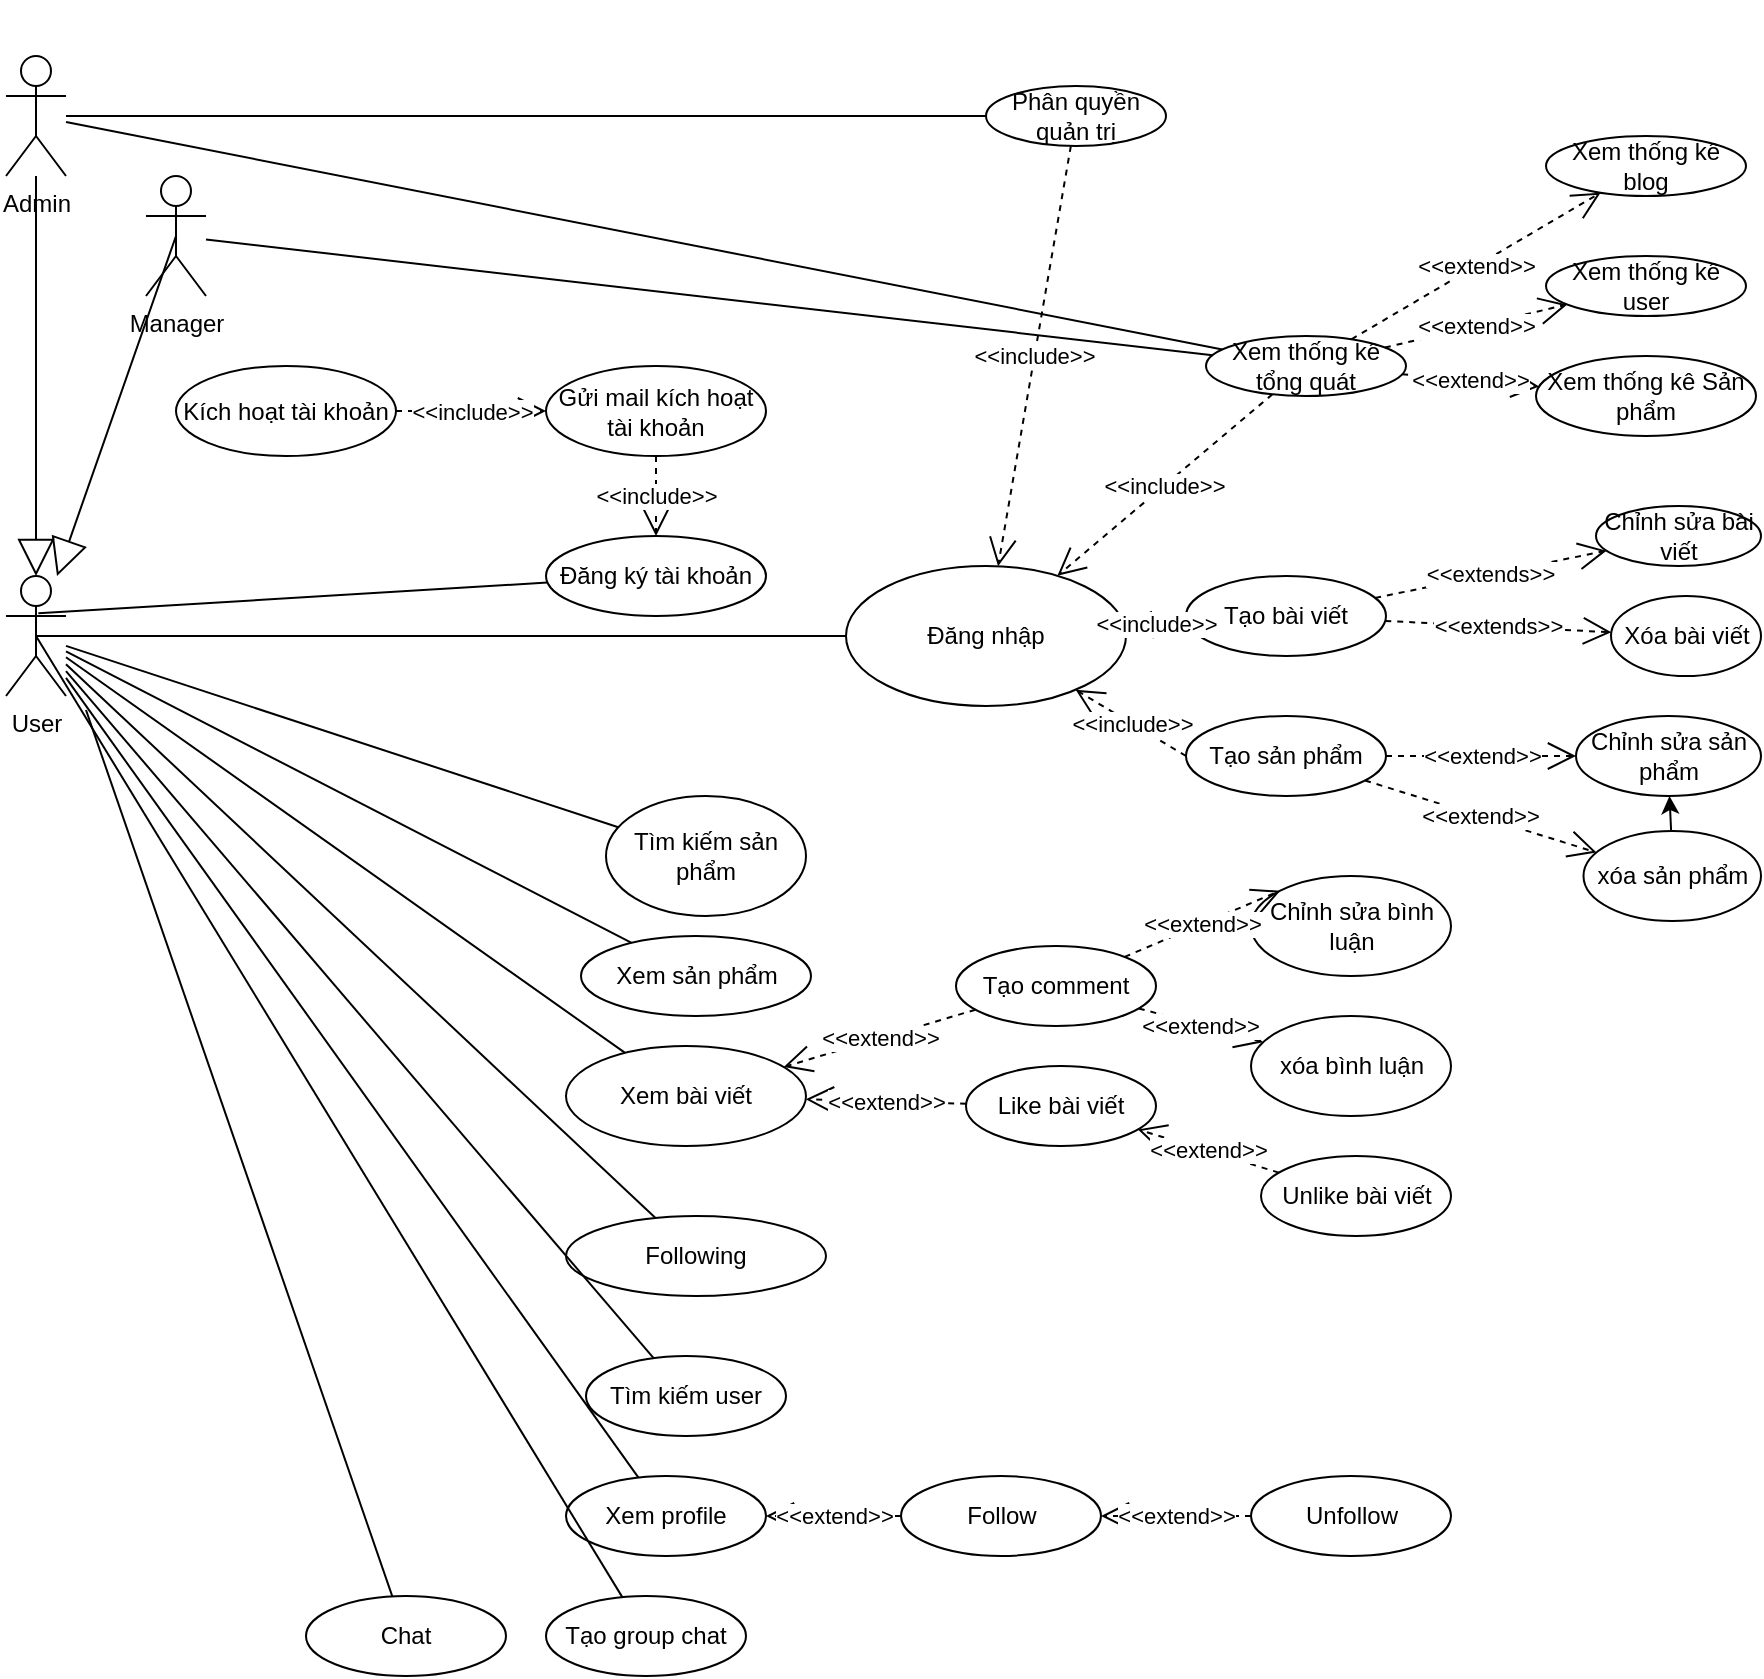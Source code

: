 <mxfile version="24.7.17">
  <diagram name="Page-1" id="rq4J1qLK_IonUPmO__ah">
    <mxGraphModel dx="1290" dy="563" grid="1" gridSize="10" guides="1" tooltips="1" connect="1" arrows="1" fold="1" page="1" pageScale="1" pageWidth="850" pageHeight="1100" math="0" shadow="0">
      <root>
        <mxCell id="0" />
        <mxCell id="1" parent="0" />
        <mxCell id="QJ5PGhtFOq5F7lpbPO0n-1" value="User" style="shape=umlActor;verticalLabelPosition=bottom;verticalAlign=top;html=1;outlineConnect=0;" parent="1" vertex="1">
          <mxGeometry x="200" y="530" width="30" height="60" as="geometry" />
        </mxCell>
        <mxCell id="QJ5PGhtFOq5F7lpbPO0n-2" value="Admin" style="shape=umlActor;verticalLabelPosition=bottom;verticalAlign=top;html=1;outlineConnect=0;" parent="1" vertex="1">
          <mxGeometry x="200" y="270" width="30" height="60" as="geometry" />
        </mxCell>
        <mxCell id="QJ5PGhtFOq5F7lpbPO0n-3" value="Manager" style="shape=umlActor;verticalLabelPosition=bottom;verticalAlign=top;html=1;outlineConnect=0;" parent="1" vertex="1">
          <mxGeometry x="270" y="330" width="30" height="60" as="geometry" />
        </mxCell>
        <mxCell id="QJ5PGhtFOq5F7lpbPO0n-4" value="" style="endArrow=block;endSize=16;endFill=0;html=1;rounded=0;" parent="1" source="QJ5PGhtFOq5F7lpbPO0n-2" target="QJ5PGhtFOq5F7lpbPO0n-1" edge="1">
          <mxGeometry width="160" relative="1" as="geometry">
            <mxPoint x="380" y="710" as="sourcePoint" />
            <mxPoint x="540" y="710" as="targetPoint" />
          </mxGeometry>
        </mxCell>
        <mxCell id="QJ5PGhtFOq5F7lpbPO0n-6" value="" style="endArrow=block;endSize=16;endFill=0;html=1;rounded=0;exitX=0.5;exitY=0.5;exitDx=0;exitDy=0;exitPerimeter=0;" parent="1" source="QJ5PGhtFOq5F7lpbPO0n-3" target="QJ5PGhtFOq5F7lpbPO0n-1" edge="1">
          <mxGeometry width="160" relative="1" as="geometry">
            <mxPoint x="169" y="690" as="sourcePoint" />
            <mxPoint x="211" y="600" as="targetPoint" />
          </mxGeometry>
        </mxCell>
        <mxCell id="QJ5PGhtFOq5F7lpbPO0n-7" value="Đăng nhập" style="ellipse;whiteSpace=wrap;html=1;" parent="1" vertex="1">
          <mxGeometry x="620" y="525" width="140" height="70" as="geometry" />
        </mxCell>
        <mxCell id="QJ5PGhtFOq5F7lpbPO0n-16" value="" style="endArrow=none;html=1;rounded=0;strokeColor=default;align=center;verticalAlign=middle;fontFamily=Helvetica;fontSize=11;fontColor=default;labelBackgroundColor=default;edgeStyle=none;exitX=0.5;exitY=0.5;exitDx=0;exitDy=0;exitPerimeter=0;" parent="1" source="QJ5PGhtFOq5F7lpbPO0n-1" target="QJ5PGhtFOq5F7lpbPO0n-7" edge="1">
          <mxGeometry width="50" height="50" relative="1" as="geometry">
            <mxPoint x="440" y="620" as="sourcePoint" />
            <mxPoint x="490" y="570" as="targetPoint" />
          </mxGeometry>
        </mxCell>
        <mxCell id="QJ5PGhtFOq5F7lpbPO0n-17" value="Đăng ký tài khoản" style="ellipse;whiteSpace=wrap;html=1;" parent="1" vertex="1">
          <mxGeometry x="470" y="510" width="110" height="40" as="geometry" />
        </mxCell>
        <mxCell id="QJ5PGhtFOq5F7lpbPO0n-19" value="Gửi mail kích hoạt tài khoản" style="ellipse;whiteSpace=wrap;html=1;" parent="1" vertex="1">
          <mxGeometry x="470" y="425" width="110" height="45" as="geometry" />
        </mxCell>
        <mxCell id="QJ5PGhtFOq5F7lpbPO0n-20" value="&amp;lt;&amp;lt;include&amp;gt;&amp;gt;" style="endArrow=open;endSize=12;dashed=1;html=1;rounded=0;strokeColor=default;align=center;verticalAlign=middle;fontFamily=Helvetica;fontSize=11;fontColor=default;labelBackgroundColor=default;edgeStyle=none;" parent="1" source="QJ5PGhtFOq5F7lpbPO0n-19" target="QJ5PGhtFOq5F7lpbPO0n-17" edge="1">
          <mxGeometry width="160" relative="1" as="geometry">
            <mxPoint x="540" y="570" as="sourcePoint" />
            <mxPoint x="630" y="480" as="targetPoint" />
          </mxGeometry>
        </mxCell>
        <mxCell id="QJ5PGhtFOq5F7lpbPO0n-21" value="Kích hoạt tài khoản" style="ellipse;whiteSpace=wrap;html=1;" parent="1" vertex="1">
          <mxGeometry x="285" y="425" width="110" height="45" as="geometry" />
        </mxCell>
        <mxCell id="QJ5PGhtFOq5F7lpbPO0n-22" value="&amp;lt;&amp;lt;include&amp;gt;&amp;gt;" style="endArrow=open;endSize=12;dashed=1;html=1;rounded=0;strokeColor=default;align=center;verticalAlign=middle;fontFamily=Helvetica;fontSize=11;fontColor=default;labelBackgroundColor=default;edgeStyle=none;" parent="1" source="QJ5PGhtFOq5F7lpbPO0n-21" target="QJ5PGhtFOq5F7lpbPO0n-19" edge="1">
          <mxGeometry width="160" relative="1" as="geometry">
            <mxPoint x="740" y="520" as="sourcePoint" />
            <mxPoint x="410" y="400" as="targetPoint" />
            <mxPoint as="offset" />
          </mxGeometry>
        </mxCell>
        <mxCell id="QJ5PGhtFOq5F7lpbPO0n-23" value="Xem bài viết" style="ellipse;whiteSpace=wrap;html=1;" parent="1" vertex="1">
          <mxGeometry x="480" y="765" width="120" height="50" as="geometry" />
        </mxCell>
        <mxCell id="QJ5PGhtFOq5F7lpbPO0n-25" value="Xem sản phẩm" style="ellipse;whiteSpace=wrap;html=1;" parent="1" vertex="1">
          <mxGeometry x="487.5" y="710" width="115" height="40" as="geometry" />
        </mxCell>
        <mxCell id="QJ5PGhtFOq5F7lpbPO0n-27" value="" style="endArrow=none;html=1;rounded=0;strokeColor=default;align=center;verticalAlign=middle;fontFamily=Helvetica;fontSize=11;fontColor=default;labelBackgroundColor=default;edgeStyle=none;" parent="1" source="QJ5PGhtFOq5F7lpbPO0n-1" target="QJ5PGhtFOq5F7lpbPO0n-23" edge="1">
          <mxGeometry width="50" height="50" relative="1" as="geometry">
            <mxPoint x="225" y="570" as="sourcePoint" />
            <mxPoint x="400" y="570" as="targetPoint" />
          </mxGeometry>
        </mxCell>
        <mxCell id="QJ5PGhtFOq5F7lpbPO0n-28" value="" style="endArrow=none;html=1;rounded=0;strokeColor=default;align=center;verticalAlign=middle;fontFamily=Helvetica;fontSize=11;fontColor=default;labelBackgroundColor=default;edgeStyle=none;" parent="1" source="QJ5PGhtFOq5F7lpbPO0n-1" target="QJ5PGhtFOq5F7lpbPO0n-25" edge="1">
          <mxGeometry width="50" height="50" relative="1" as="geometry">
            <mxPoint x="240" y="577" as="sourcePoint" />
            <mxPoint x="428" y="662" as="targetPoint" />
          </mxGeometry>
        </mxCell>
        <mxCell id="QJ5PGhtFOq5F7lpbPO0n-33" value="Tạo comment" style="ellipse;whiteSpace=wrap;html=1;" parent="1" vertex="1">
          <mxGeometry x="675" y="715" width="100" height="40" as="geometry" />
        </mxCell>
        <mxCell id="QJ5PGhtFOq5F7lpbPO0n-34" value="Tạo sản phẩm" style="ellipse;whiteSpace=wrap;html=1;" parent="1" vertex="1">
          <mxGeometry x="790" y="600" width="100" height="40" as="geometry" />
        </mxCell>
        <mxCell id="QJ5PGhtFOq5F7lpbPO0n-36" value="Tạo bài viết" style="ellipse;whiteSpace=wrap;html=1;" parent="1" vertex="1">
          <mxGeometry x="790" y="530" width="100" height="40" as="geometry" />
        </mxCell>
        <mxCell id="QJ5PGhtFOq5F7lpbPO0n-39" value="&amp;lt;&amp;lt;include&amp;gt;&amp;gt;" style="endArrow=open;endSize=12;dashed=1;html=1;rounded=0;strokeColor=default;align=center;verticalAlign=middle;fontFamily=Helvetica;fontSize=11;fontColor=default;labelBackgroundColor=default;edgeStyle=none;exitX=0;exitY=0.5;exitDx=0;exitDy=0;" parent="1" source="QJ5PGhtFOq5F7lpbPO0n-34" target="QJ5PGhtFOq5F7lpbPO0n-7" edge="1">
          <mxGeometry width="160" relative="1" as="geometry">
            <mxPoint x="830" y="666" as="sourcePoint" />
            <mxPoint x="739" y="599" as="targetPoint" />
          </mxGeometry>
        </mxCell>
        <mxCell id="QJ5PGhtFOq5F7lpbPO0n-42" value="Chỉnh sửa bài viết" style="ellipse;whiteSpace=wrap;html=1;" parent="1" vertex="1">
          <mxGeometry x="995" y="495" width="82.5" height="30" as="geometry" />
        </mxCell>
        <mxCell id="QJ5PGhtFOq5F7lpbPO0n-43" value="Xóa bài viết" style="ellipse;whiteSpace=wrap;html=1;" parent="1" vertex="1">
          <mxGeometry x="1002.5" y="540" width="75" height="40" as="geometry" />
        </mxCell>
        <mxCell id="QJ5PGhtFOq5F7lpbPO0n-44" value="&amp;lt;&amp;lt;extends&amp;gt;&amp;gt;" style="endArrow=open;endSize=12;dashed=1;html=1;rounded=0;strokeColor=default;align=center;verticalAlign=middle;fontFamily=Helvetica;fontSize=11;fontColor=default;labelBackgroundColor=default;edgeStyle=none;" parent="1" source="QJ5PGhtFOq5F7lpbPO0n-36" target="QJ5PGhtFOq5F7lpbPO0n-42" edge="1">
          <mxGeometry width="160" relative="1" as="geometry">
            <mxPoint x="883" y="632" as="sourcePoint" />
            <mxPoint x="758" y="590" as="targetPoint" />
          </mxGeometry>
        </mxCell>
        <mxCell id="QJ5PGhtFOq5F7lpbPO0n-45" value="&amp;lt;&amp;lt;extends&amp;gt;&amp;gt;" style="endArrow=open;endSize=12;dashed=1;html=1;rounded=0;strokeColor=default;align=center;verticalAlign=middle;fontFamily=Helvetica;fontSize=11;fontColor=default;labelBackgroundColor=default;edgeStyle=none;" parent="1" source="QJ5PGhtFOq5F7lpbPO0n-36" target="QJ5PGhtFOq5F7lpbPO0n-43" edge="1">
          <mxGeometry width="160" relative="1" as="geometry">
            <mxPoint x="994" y="638" as="sourcePoint" />
            <mxPoint x="1104" y="615" as="targetPoint" />
          </mxGeometry>
        </mxCell>
        <mxCell id="QJ5PGhtFOq5F7lpbPO0n-46" value="Chỉnh sửa bình luận" style="ellipse;whiteSpace=wrap;html=1;" parent="1" vertex="1">
          <mxGeometry x="822.5" y="680" width="100" height="50" as="geometry" />
        </mxCell>
        <mxCell id="QJ5PGhtFOq5F7lpbPO0n-47" value="xóa bình luận" style="ellipse;whiteSpace=wrap;html=1;" parent="1" vertex="1">
          <mxGeometry x="822.5" y="750" width="100" height="50" as="geometry" />
        </mxCell>
        <mxCell id="QJ5PGhtFOq5F7lpbPO0n-48" value="Chỉnh sửa sản phẩm" style="ellipse;whiteSpace=wrap;html=1;" parent="1" vertex="1">
          <mxGeometry x="985" y="600" width="92.5" height="40" as="geometry" />
        </mxCell>
        <mxCell id="QJ5PGhtFOq5F7lpbPO0n-132" value="" style="edgeStyle=none;shape=connector;rounded=0;orthogonalLoop=1;jettySize=auto;html=1;strokeColor=default;align=center;verticalAlign=middle;fontFamily=Helvetica;fontSize=11;fontColor=default;labelBackgroundColor=default;endArrow=classic;" parent="1" source="QJ5PGhtFOq5F7lpbPO0n-49" target="QJ5PGhtFOq5F7lpbPO0n-48" edge="1">
          <mxGeometry relative="1" as="geometry" />
        </mxCell>
        <mxCell id="QJ5PGhtFOq5F7lpbPO0n-49" value="xóa sản phẩm" style="ellipse;whiteSpace=wrap;html=1;" parent="1" vertex="1">
          <mxGeometry x="988.75" y="657.5" width="88.75" height="45" as="geometry" />
        </mxCell>
        <mxCell id="QJ5PGhtFOq5F7lpbPO0n-52" value="&amp;lt;&amp;lt;extend&amp;gt;&amp;gt;" style="endArrow=open;endSize=12;dashed=1;html=1;rounded=0;strokeColor=default;align=center;verticalAlign=middle;fontFamily=Helvetica;fontSize=11;fontColor=default;labelBackgroundColor=default;edgeStyle=none;entryX=0;entryY=0;entryDx=0;entryDy=0;" parent="1" source="QJ5PGhtFOq5F7lpbPO0n-33" target="QJ5PGhtFOq5F7lpbPO0n-46" edge="1">
          <mxGeometry width="160" relative="1" as="geometry">
            <mxPoint x="1074" y="488" as="sourcePoint" />
            <mxPoint x="1184" y="465" as="targetPoint" />
          </mxGeometry>
        </mxCell>
        <mxCell id="QJ5PGhtFOq5F7lpbPO0n-53" value="&amp;lt;&amp;lt;extend&amp;gt;&amp;gt;" style="endArrow=open;endSize=12;dashed=1;html=1;rounded=0;strokeColor=default;align=center;verticalAlign=middle;fontFamily=Helvetica;fontSize=11;fontColor=default;labelBackgroundColor=default;edgeStyle=none;" parent="1" source="QJ5PGhtFOq5F7lpbPO0n-33" target="QJ5PGhtFOq5F7lpbPO0n-47" edge="1">
          <mxGeometry width="160" relative="1" as="geometry">
            <mxPoint x="1084" y="498" as="sourcePoint" />
            <mxPoint x="1194" y="475" as="targetPoint" />
          </mxGeometry>
        </mxCell>
        <mxCell id="QJ5PGhtFOq5F7lpbPO0n-54" value="&amp;lt;&amp;lt;extend&amp;gt;&amp;gt;" style="endArrow=open;endSize=12;dashed=1;html=1;rounded=0;strokeColor=default;align=center;verticalAlign=middle;fontFamily=Helvetica;fontSize=11;fontColor=default;labelBackgroundColor=default;edgeStyle=none;" parent="1" source="QJ5PGhtFOq5F7lpbPO0n-34" target="QJ5PGhtFOq5F7lpbPO0n-48" edge="1">
          <mxGeometry width="160" relative="1" as="geometry">
            <mxPoint x="1031" y="688" as="sourcePoint" />
            <mxPoint x="1145" y="714" as="targetPoint" />
          </mxGeometry>
        </mxCell>
        <mxCell id="QJ5PGhtFOq5F7lpbPO0n-55" value="&amp;lt;&amp;lt;extend&amp;gt;&amp;gt;" style="endArrow=open;endSize=12;dashed=1;html=1;rounded=0;strokeColor=default;align=center;verticalAlign=middle;fontFamily=Helvetica;fontSize=11;fontColor=default;labelBackgroundColor=default;edgeStyle=none;" parent="1" source="QJ5PGhtFOq5F7lpbPO0n-34" target="QJ5PGhtFOq5F7lpbPO0n-49" edge="1">
          <mxGeometry width="160" relative="1" as="geometry">
            <mxPoint x="1031" y="688" as="sourcePoint" />
            <mxPoint x="1145" y="714" as="targetPoint" />
          </mxGeometry>
        </mxCell>
        <mxCell id="QJ5PGhtFOq5F7lpbPO0n-58" value="Tìm kiếm sản phẩm" style="ellipse;whiteSpace=wrap;html=1;" parent="1" vertex="1">
          <mxGeometry x="500" y="640" width="100" height="60" as="geometry" />
        </mxCell>
        <mxCell id="QJ5PGhtFOq5F7lpbPO0n-62" value="Xem thống kê tổng quát" style="ellipse;whiteSpace=wrap;html=1;" parent="1" vertex="1">
          <mxGeometry x="800" y="410" width="100" height="30" as="geometry" />
        </mxCell>
        <mxCell id="QJ5PGhtFOq5F7lpbPO0n-65" value="&amp;lt;&amp;lt;include&amp;gt;&amp;gt;" style="endArrow=open;endSize=12;dashed=1;html=1;rounded=0;strokeColor=default;align=center;verticalAlign=middle;fontFamily=Helvetica;fontSize=11;fontColor=default;labelBackgroundColor=default;edgeStyle=none;" parent="1" source="QJ5PGhtFOq5F7lpbPO0n-62" target="QJ5PGhtFOq5F7lpbPO0n-7" edge="1">
          <mxGeometry width="160" relative="1" as="geometry">
            <mxPoint x="942" y="384" as="sourcePoint" />
            <mxPoint x="738" y="541" as="targetPoint" />
          </mxGeometry>
        </mxCell>
        <mxCell id="QJ5PGhtFOq5F7lpbPO0n-75" value="" style="endArrow=none;html=1;rounded=0;strokeColor=default;align=center;verticalAlign=middle;fontFamily=Helvetica;fontSize=11;fontColor=default;labelBackgroundColor=default;edgeStyle=none;" parent="1" source="QJ5PGhtFOq5F7lpbPO0n-3" target="QJ5PGhtFOq5F7lpbPO0n-62" edge="1">
          <mxGeometry width="50" height="50" relative="1" as="geometry">
            <mxPoint x="290" y="290" as="sourcePoint" />
            <mxPoint x="910" y="285" as="targetPoint" />
          </mxGeometry>
        </mxCell>
        <mxCell id="QJ5PGhtFOq5F7lpbPO0n-80" value="" style="endArrow=none;html=1;rounded=0;strokeColor=default;align=center;verticalAlign=middle;fontFamily=Helvetica;fontSize=11;fontColor=default;labelBackgroundColor=default;edgeStyle=none;" parent="1" source="QJ5PGhtFOq5F7lpbPO0n-2" target="QJ5PGhtFOq5F7lpbPO0n-62" edge="1">
          <mxGeometry width="50" height="50" relative="1" as="geometry">
            <mxPoint x="250" y="118" as="sourcePoint" />
            <mxPoint x="924" y="6" as="targetPoint" />
          </mxGeometry>
        </mxCell>
        <mxCell id="QJ5PGhtFOq5F7lpbPO0n-98" value="Xem thống kê user" style="ellipse;whiteSpace=wrap;html=1;" parent="1" vertex="1">
          <mxGeometry x="970" y="370" width="100" height="30" as="geometry" />
        </mxCell>
        <mxCell id="QJ5PGhtFOq5F7lpbPO0n-101" value="Xem thống kê Sản phẩm" style="ellipse;whiteSpace=wrap;html=1;" parent="1" vertex="1">
          <mxGeometry x="965" y="420" width="110" height="40" as="geometry" />
        </mxCell>
        <mxCell id="QJ5PGhtFOq5F7lpbPO0n-105" value="&amp;lt;&amp;lt;extend&amp;gt;&amp;gt;" style="endArrow=open;endSize=12;dashed=1;html=1;rounded=0;strokeColor=default;align=center;verticalAlign=middle;fontFamily=Helvetica;fontSize=11;fontColor=default;labelBackgroundColor=default;edgeStyle=none;" parent="1" source="QJ5PGhtFOq5F7lpbPO0n-62" target="hF7PXmI_utsZl6V9U2d8-1" edge="1">
          <mxGeometry width="160" relative="1" as="geometry">
            <mxPoint x="970" y="205" as="sourcePoint" />
            <mxPoint x="1040" y="205" as="targetPoint" />
            <mxPoint as="offset" />
          </mxGeometry>
        </mxCell>
        <mxCell id="QJ5PGhtFOq5F7lpbPO0n-106" value="&amp;lt;&amp;lt;extend&amp;gt;&amp;gt;" style="endArrow=open;endSize=12;dashed=1;html=1;rounded=0;strokeColor=default;align=center;verticalAlign=middle;fontFamily=Helvetica;fontSize=11;fontColor=default;labelBackgroundColor=default;edgeStyle=none;" parent="1" source="QJ5PGhtFOq5F7lpbPO0n-62" target="QJ5PGhtFOq5F7lpbPO0n-101" edge="1">
          <mxGeometry width="160" relative="1" as="geometry">
            <mxPoint x="980" y="215" as="sourcePoint" />
            <mxPoint x="1050" y="215" as="targetPoint" />
            <mxPoint as="offset" />
          </mxGeometry>
        </mxCell>
        <mxCell id="QJ5PGhtFOq5F7lpbPO0n-109" value="Phân quyền quản trị" style="ellipse;whiteSpace=wrap;html=1;" parent="1" vertex="1">
          <mxGeometry x="690" y="285" width="90" height="30" as="geometry" />
        </mxCell>
        <mxCell id="QJ5PGhtFOq5F7lpbPO0n-110" value="" style="endArrow=none;html=1;rounded=0;strokeColor=default;align=center;verticalAlign=middle;fontFamily=Helvetica;fontSize=11;fontColor=default;labelBackgroundColor=default;edgeStyle=none;" parent="1" source="QJ5PGhtFOq5F7lpbPO0n-2" target="QJ5PGhtFOq5F7lpbPO0n-109" edge="1">
          <mxGeometry width="50" height="50" relative="1" as="geometry">
            <mxPoint x="230" y="110" as="sourcePoint" />
            <mxPoint x="890" y="124" as="targetPoint" />
          </mxGeometry>
        </mxCell>
        <mxCell id="QJ5PGhtFOq5F7lpbPO0n-111" value="&amp;lt;&amp;lt;include&amp;gt;&amp;gt;" style="endArrow=open;endSize=12;dashed=1;html=1;rounded=0;strokeColor=default;align=center;verticalAlign=middle;fontFamily=Helvetica;fontSize=11;fontColor=default;labelBackgroundColor=default;edgeStyle=none;" parent="1" source="QJ5PGhtFOq5F7lpbPO0n-109" target="QJ5PGhtFOq5F7lpbPO0n-7" edge="1">
          <mxGeometry width="160" relative="1" as="geometry">
            <mxPoint x="910" y="20" as="sourcePoint" />
            <mxPoint x="706" y="416" as="targetPoint" />
          </mxGeometry>
        </mxCell>
        <mxCell id="QJ5PGhtFOq5F7lpbPO0n-112" value="Tìm kiếm user" style="ellipse;whiteSpace=wrap;html=1;" parent="1" vertex="1">
          <mxGeometry x="490" y="920" width="100" height="40" as="geometry" />
        </mxCell>
        <mxCell id="QJ5PGhtFOq5F7lpbPO0n-115" value="" style="endArrow=none;html=1;rounded=0;strokeColor=default;align=center;verticalAlign=middle;fontFamily=Helvetica;fontSize=11;fontColor=default;labelBackgroundColor=default;edgeStyle=none;exitX=0.539;exitY=0.311;exitDx=0;exitDy=0;exitPerimeter=0;" parent="1" source="QJ5PGhtFOq5F7lpbPO0n-1" target="QJ5PGhtFOq5F7lpbPO0n-17" edge="1">
          <mxGeometry width="50" height="50" relative="1" as="geometry">
            <mxPoint x="410" y="510" as="sourcePoint" />
            <mxPoint x="460" y="460" as="targetPoint" />
          </mxGeometry>
        </mxCell>
        <mxCell id="QJ5PGhtFOq5F7lpbPO0n-116" value="" style="endArrow=none;html=1;rounded=0;strokeColor=default;align=center;verticalAlign=middle;fontFamily=Helvetica;fontSize=11;fontColor=default;labelBackgroundColor=default;edgeStyle=none;" parent="1" source="QJ5PGhtFOq5F7lpbPO0n-1" target="QJ5PGhtFOq5F7lpbPO0n-58" edge="1">
          <mxGeometry width="50" height="50" relative="1" as="geometry">
            <mxPoint x="240" y="577" as="sourcePoint" />
            <mxPoint x="460" y="685" as="targetPoint" />
          </mxGeometry>
        </mxCell>
        <mxCell id="QJ5PGhtFOq5F7lpbPO0n-122" value="&amp;lt;&amp;lt;include&amp;gt;&amp;gt;" style="endArrow=open;endSize=12;dashed=1;html=1;rounded=0;strokeColor=default;align=center;verticalAlign=middle;fontFamily=Helvetica;fontSize=11;fontColor=default;labelBackgroundColor=default;edgeStyle=none;" parent="1" source="QJ5PGhtFOq5F7lpbPO0n-36" target="QJ5PGhtFOq5F7lpbPO0n-7" edge="1">
          <mxGeometry width="160" relative="1" as="geometry">
            <mxPoint x="924" y="656" as="sourcePoint" />
            <mxPoint x="755" y="591" as="targetPoint" />
          </mxGeometry>
        </mxCell>
        <mxCell id="QJ5PGhtFOq5F7lpbPO0n-124" value="&amp;lt;&amp;lt;extend&amp;gt;&amp;gt;" style="endArrow=open;endSize=12;dashed=1;html=1;rounded=0;strokeColor=default;align=center;verticalAlign=middle;fontFamily=Helvetica;fontSize=11;fontColor=default;labelBackgroundColor=default;edgeStyle=none;" parent="1" source="QJ5PGhtFOq5F7lpbPO0n-33" target="QJ5PGhtFOq5F7lpbPO0n-23" edge="1">
          <mxGeometry width="160" relative="1" as="geometry">
            <mxPoint x="630" y="846" as="sourcePoint" />
            <mxPoint x="764" y="807" as="targetPoint" />
          </mxGeometry>
        </mxCell>
        <mxCell id="QJ5PGhtFOq5F7lpbPO0n-127" value="Like bài viết" style="ellipse;whiteSpace=wrap;html=1;" parent="1" vertex="1">
          <mxGeometry x="680" y="775" width="95" height="40" as="geometry" />
        </mxCell>
        <mxCell id="QJ5PGhtFOq5F7lpbPO0n-128" value="&amp;lt;&amp;lt;extend&amp;gt;&amp;gt;" style="endArrow=open;endSize=12;dashed=1;html=1;rounded=0;strokeColor=default;align=center;verticalAlign=middle;fontFamily=Helvetica;fontSize=11;fontColor=default;labelBackgroundColor=default;edgeStyle=none;" parent="1" source="QJ5PGhtFOq5F7lpbPO0n-127" target="QJ5PGhtFOq5F7lpbPO0n-23" edge="1">
          <mxGeometry width="160" relative="1" as="geometry">
            <mxPoint x="605" y="860" as="sourcePoint" />
            <mxPoint x="520" y="860" as="targetPoint" />
          </mxGeometry>
        </mxCell>
        <mxCell id="QJ5PGhtFOq5F7lpbPO0n-129" value="Unlike bài viết" style="ellipse;whiteSpace=wrap;html=1;" parent="1" vertex="1">
          <mxGeometry x="827.5" y="820" width="95" height="40" as="geometry" />
        </mxCell>
        <mxCell id="QJ5PGhtFOq5F7lpbPO0n-130" value="&amp;lt;&amp;lt;extend&amp;gt;&amp;gt;" style="endArrow=open;endSize=12;dashed=1;html=1;rounded=0;strokeColor=default;align=center;verticalAlign=middle;fontFamily=Helvetica;fontSize=11;fontColor=default;labelBackgroundColor=default;edgeStyle=none;" parent="1" source="QJ5PGhtFOq5F7lpbPO0n-129" target="QJ5PGhtFOq5F7lpbPO0n-127" edge="1">
          <mxGeometry width="160" relative="1" as="geometry">
            <mxPoint x="617" y="900" as="sourcePoint" />
            <mxPoint x="511" y="873" as="targetPoint" />
          </mxGeometry>
        </mxCell>
        <mxCell id="QJ5PGhtFOq5F7lpbPO0n-131" style="edgeStyle=none;shape=connector;rounded=0;orthogonalLoop=1;jettySize=auto;html=1;exitX=0.5;exitY=1;exitDx=0;exitDy=0;strokeColor=default;align=center;verticalAlign=middle;fontFamily=Helvetica;fontSize=11;fontColor=default;labelBackgroundColor=default;endArrow=classic;" parent="1" edge="1">
          <mxGeometry relative="1" as="geometry">
            <mxPoint x="1036.25" y="460" as="sourcePoint" />
            <mxPoint x="1036.25" y="460" as="targetPoint" />
          </mxGeometry>
        </mxCell>
        <mxCell id="QJ5PGhtFOq5F7lpbPO0n-133" value="Following" style="ellipse;whiteSpace=wrap;html=1;" parent="1" vertex="1">
          <mxGeometry x="480" y="850" width="130" height="40" as="geometry" />
        </mxCell>
        <mxCell id="QJ5PGhtFOq5F7lpbPO0n-134" value="" style="endArrow=none;html=1;rounded=0;strokeColor=default;align=center;verticalAlign=middle;fontFamily=Helvetica;fontSize=11;fontColor=default;labelBackgroundColor=default;edgeStyle=none;" parent="1" source="QJ5PGhtFOq5F7lpbPO0n-1" target="QJ5PGhtFOq5F7lpbPO0n-133" edge="1">
          <mxGeometry width="50" height="50" relative="1" as="geometry">
            <mxPoint x="240" y="586" as="sourcePoint" />
            <mxPoint x="488" y="847" as="targetPoint" />
          </mxGeometry>
        </mxCell>
        <mxCell id="QJ5PGhtFOq5F7lpbPO0n-136" value="" style="endArrow=none;html=1;rounded=0;strokeColor=default;align=center;verticalAlign=middle;fontFamily=Helvetica;fontSize=11;fontColor=default;labelBackgroundColor=default;edgeStyle=none;" parent="1" source="QJ5PGhtFOq5F7lpbPO0n-1" target="QJ5PGhtFOq5F7lpbPO0n-112" edge="1">
          <mxGeometry width="50" height="50" relative="1" as="geometry">
            <mxPoint x="240" y="590" as="sourcePoint" />
            <mxPoint x="491" y="930" as="targetPoint" />
          </mxGeometry>
        </mxCell>
        <mxCell id="QJ5PGhtFOq5F7lpbPO0n-137" value="Xem profile" style="ellipse;whiteSpace=wrap;html=1;" parent="1" vertex="1">
          <mxGeometry x="480" y="980" width="100" height="40" as="geometry" />
        </mxCell>
        <mxCell id="QJ5PGhtFOq5F7lpbPO0n-138" value="" style="endArrow=none;html=1;rounded=0;strokeColor=default;align=center;verticalAlign=middle;fontFamily=Helvetica;fontSize=11;fontColor=default;labelBackgroundColor=default;edgeStyle=none;" parent="1" source="QJ5PGhtFOq5F7lpbPO0n-1" target="QJ5PGhtFOq5F7lpbPO0n-137" edge="1">
          <mxGeometry width="50" height="50" relative="1" as="geometry">
            <mxPoint x="240" y="594" as="sourcePoint" />
            <mxPoint x="493" y="991" as="targetPoint" />
          </mxGeometry>
        </mxCell>
        <mxCell id="QJ5PGhtFOq5F7lpbPO0n-139" value="Follow" style="ellipse;whiteSpace=wrap;html=1;" parent="1" vertex="1">
          <mxGeometry x="647.5" y="980" width="100" height="40" as="geometry" />
        </mxCell>
        <mxCell id="QJ5PGhtFOq5F7lpbPO0n-141" value="&amp;lt;&amp;lt;extend&amp;gt;&amp;gt;" style="endArrow=open;endSize=12;dashed=1;html=1;rounded=0;strokeColor=default;align=center;verticalAlign=middle;fontFamily=Helvetica;fontSize=11;fontColor=default;labelBackgroundColor=default;edgeStyle=none;" parent="1" source="QJ5PGhtFOq5F7lpbPO0n-139" target="QJ5PGhtFOq5F7lpbPO0n-137" edge="1">
          <mxGeometry width="160" relative="1" as="geometry">
            <mxPoint x="690" y="804" as="sourcePoint" />
            <mxPoint x="610" y="801" as="targetPoint" />
          </mxGeometry>
        </mxCell>
        <mxCell id="QJ5PGhtFOq5F7lpbPO0n-142" value="Unfollow" style="ellipse;whiteSpace=wrap;html=1;" parent="1" vertex="1">
          <mxGeometry x="822.5" y="980" width="100" height="40" as="geometry" />
        </mxCell>
        <mxCell id="QJ5PGhtFOq5F7lpbPO0n-143" style="edgeStyle=none;shape=connector;rounded=0;orthogonalLoop=1;jettySize=auto;html=1;exitX=0.5;exitY=1;exitDx=0;exitDy=0;strokeColor=default;align=center;verticalAlign=middle;fontFamily=Helvetica;fontSize=11;fontColor=default;labelBackgroundColor=default;endArrow=classic;" parent="1" source="QJ5PGhtFOq5F7lpbPO0n-139" target="QJ5PGhtFOq5F7lpbPO0n-139" edge="1">
          <mxGeometry relative="1" as="geometry" />
        </mxCell>
        <mxCell id="QJ5PGhtFOq5F7lpbPO0n-144" value="&amp;lt;&amp;lt;extend&amp;gt;&amp;gt;" style="endArrow=open;endSize=12;dashed=1;html=1;rounded=0;strokeColor=default;align=center;verticalAlign=middle;fontFamily=Helvetica;fontSize=11;fontColor=default;labelBackgroundColor=default;edgeStyle=none;" parent="1" source="QJ5PGhtFOq5F7lpbPO0n-142" target="QJ5PGhtFOq5F7lpbPO0n-139" edge="1">
          <mxGeometry width="160" relative="1" as="geometry">
            <mxPoint x="667" y="962" as="sourcePoint" />
            <mxPoint x="580" y="988" as="targetPoint" />
          </mxGeometry>
        </mxCell>
        <mxCell id="QJ5PGhtFOq5F7lpbPO0n-145" value="Tạo group chat" style="ellipse;whiteSpace=wrap;html=1;" parent="1" vertex="1">
          <mxGeometry x="470" y="1040" width="100" height="40" as="geometry" />
        </mxCell>
        <mxCell id="QJ5PGhtFOq5F7lpbPO0n-146" value="Chat" style="ellipse;whiteSpace=wrap;html=1;" parent="1" vertex="1">
          <mxGeometry x="350" y="1040" width="100" height="40" as="geometry" />
        </mxCell>
        <mxCell id="QJ5PGhtFOq5F7lpbPO0n-147" value="" style="endArrow=none;html=1;rounded=0;strokeColor=default;align=center;verticalAlign=middle;fontFamily=Helvetica;fontSize=11;fontColor=default;labelBackgroundColor=default;edgeStyle=none;" parent="1" target="QJ5PGhtFOq5F7lpbPO0n-146" edge="1">
          <mxGeometry width="50" height="50" relative="1" as="geometry">
            <mxPoint x="240" y="597" as="sourcePoint" />
            <mxPoint x="489" y="1050" as="targetPoint" />
          </mxGeometry>
        </mxCell>
        <mxCell id="QJ5PGhtFOq5F7lpbPO0n-148" style="edgeStyle=none;shape=connector;rounded=0;orthogonalLoop=1;jettySize=auto;html=1;entryX=0.5;entryY=1;entryDx=0;entryDy=0;strokeColor=default;align=center;verticalAlign=middle;fontFamily=Helvetica;fontSize=11;fontColor=default;labelBackgroundColor=default;endArrow=classic;" parent="1" edge="1">
          <mxGeometry relative="1" as="geometry">
            <mxPoint x="1031.25" y="250" as="sourcePoint" />
            <mxPoint x="1031.25" y="250" as="targetPoint" />
          </mxGeometry>
        </mxCell>
        <mxCell id="QJ5PGhtFOq5F7lpbPO0n-149" value="" style="endArrow=none;html=1;rounded=0;strokeColor=default;align=center;verticalAlign=middle;fontFamily=Helvetica;fontSize=11;fontColor=default;labelBackgroundColor=default;edgeStyle=none;exitX=0.5;exitY=0.5;exitDx=0;exitDy=0;exitPerimeter=0;" parent="1" source="QJ5PGhtFOq5F7lpbPO0n-1" target="QJ5PGhtFOq5F7lpbPO0n-145" edge="1">
          <mxGeometry width="50" height="50" relative="1" as="geometry">
            <mxPoint x="250" y="607" as="sourcePoint" />
            <mxPoint x="346" y="1120" as="targetPoint" />
          </mxGeometry>
        </mxCell>
        <mxCell id="hF7PXmI_utsZl6V9U2d8-1" value="Xem thống kê blog" style="ellipse;whiteSpace=wrap;html=1;" vertex="1" parent="1">
          <mxGeometry x="970" y="310" width="100" height="30" as="geometry" />
        </mxCell>
        <mxCell id="hF7PXmI_utsZl6V9U2d8-2" value="&amp;lt;&amp;lt;extend&amp;gt;&amp;gt;" style="endArrow=open;endSize=12;dashed=1;html=1;rounded=0;strokeColor=default;align=center;verticalAlign=middle;fontFamily=Helvetica;fontSize=11;fontColor=default;labelBackgroundColor=default;edgeStyle=none;" edge="1" parent="1" source="QJ5PGhtFOq5F7lpbPO0n-62" target="QJ5PGhtFOq5F7lpbPO0n-98">
          <mxGeometry width="160" relative="1" as="geometry">
            <mxPoint x="883" y="422" as="sourcePoint" />
            <mxPoint x="1007" y="348" as="targetPoint" />
            <mxPoint as="offset" />
          </mxGeometry>
        </mxCell>
      </root>
    </mxGraphModel>
  </diagram>
</mxfile>
